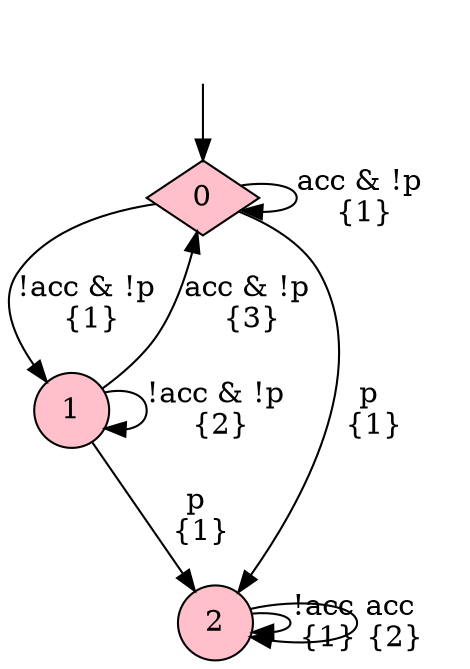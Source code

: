 digraph G {
    start [shape="none", label=""];
    start -> 0;
    0 [shape="diamond", peripheries=1, style="filled", fillcolor="pink"];
    1 [shape="circle", peripheries=1, style="filled", fillcolor="pink"];
    2 [shape="circle", peripheries=1, style="filled", fillcolor="pink"];
    0 -> 0 [label="acc & !p\n {1}"];
    0 -> 1 [label="!acc & !p\n {1}"];
    0 -> 2 [label="p\n {1}"];
    1 -> 0 [label="acc & !p\n {3}"];
    1 -> 1 [label="!acc & !p\n {2}"];
    1 -> 2 [label="p\n {1}"];
    2 -> 2 [label="!acc\n {1}"];
    2 -> 2 [label="acc\n {2}"];
}
